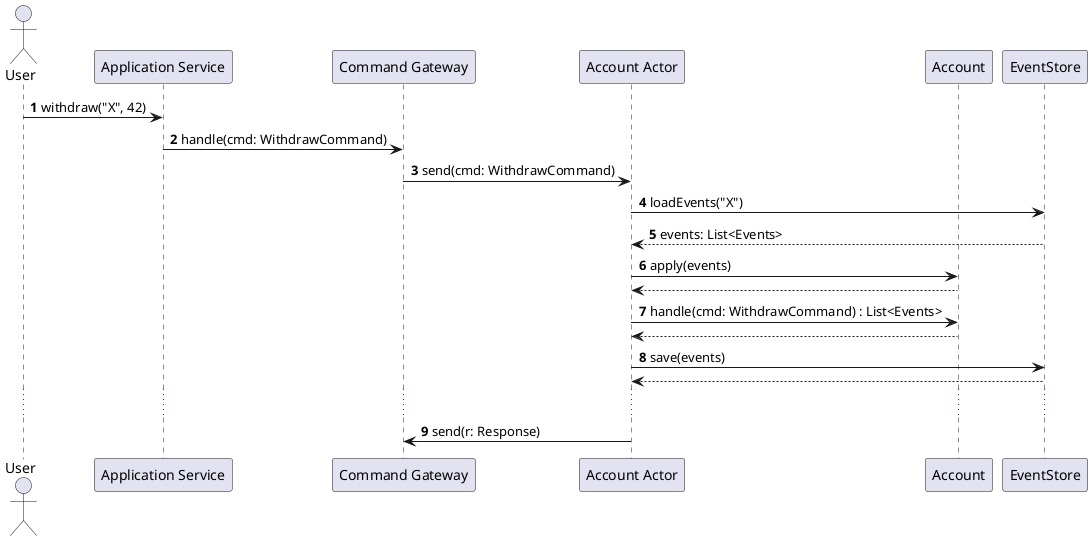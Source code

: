 @startuml

actor "User" as U
participant "Application Service" as AS
participant "Command Gateway" as CG
participant "Account Actor" as AC
participant "Account" as A
participant "EventStore" as ES

U -> AS: **1** withdraw("X", 42)
AS -> CG: **2** handle(cmd: WithdrawCommand)
CG -> AC: **3** send(cmd: WithdrawCommand)

AC -> ES: **4** loadEvents("X")
AC <-- ES: **5** events: List<Events>
AC -> A: **6** apply(events)
return
AC -> A: **7** handle(cmd: WithdrawCommand) : List<Events>
AC <-- A:
AC -> ES: **8** save(events)
return
...
CG <- AC: **9** send(r: Response)

@enduml